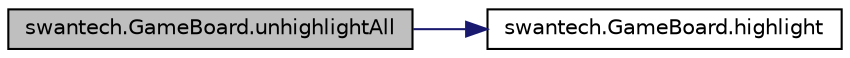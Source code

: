 digraph "swantech.GameBoard.unhighlightAll"
{
  edge [fontname="Helvetica",fontsize="10",labelfontname="Helvetica",labelfontsize="10"];
  node [fontname="Helvetica",fontsize="10",shape=record];
  rankdir="LR";
  Node1 [label="swantech.GameBoard.unhighlightAll",height=0.2,width=0.4,color="black", fillcolor="grey75", style="filled", fontcolor="black"];
  Node1 -> Node2 [color="midnightblue",fontsize="10",style="solid",fontname="Helvetica"];
  Node2 [label="swantech.GameBoard.highlight",height=0.2,width=0.4,color="black", fillcolor="white", style="filled",URL="$classswantech_1_1_game_board.html#a77b64cccf5aaa809b608c4a8de53ccd9"];
}
